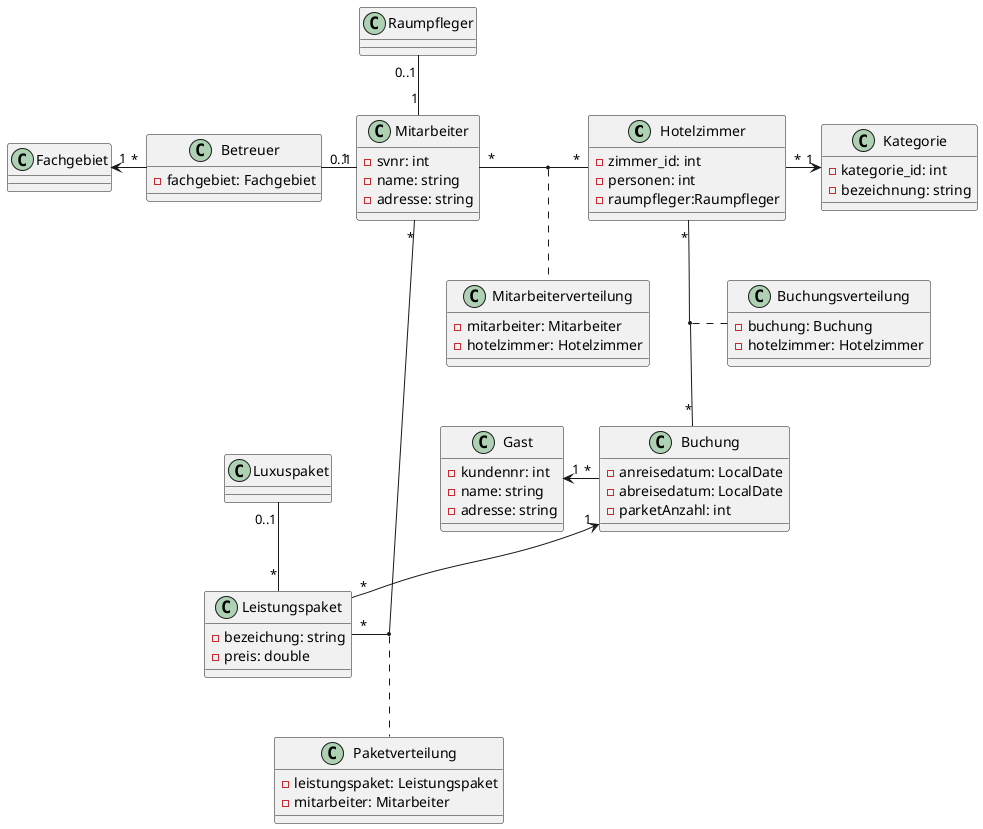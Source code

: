 @startuml
'https://plantuml.com/class-diagram



class Hotelzimmer{
    -zimmer_id: int
    -personen: int
    -raumpfleger:Raumpfleger
}

class Kategorie{
    -kategorie_id: int
    -bezeichnung: string
}

class Mitarbeiter{
    -svnr: int
    -name: string
    -adresse: string
}

class Raumpfleger{

}

class Betreuer{
    -fachgebiet: Fachgebiet
}

class Fachgebiet{

}

class Gast{
    -kundennr: int
    -name: string
    -adresse: string
}

class Buchung{
    -anreisedatum: LocalDate
    -abreisedatum: LocalDate
    -parketAnzahl: int
}

class Buchungsverteilung{
    -buchung: Buchung
    -hotelzimmer: Hotelzimmer
}

class Mitarbeiterverteilung{
    -mitarbeiter: Mitarbeiter
    -hotelzimmer: Hotelzimmer
}

class Leistungspaket{
    -bezeichung: string
    -preis: double
}

class Luxuspaket{


}

class Paketverteilung{
    -leistungspaket: Leistungspaket
    -mitarbeiter: Mitarbeiter
}


Buchung "*" -l-> "1" Gast
Hotelzimmer "*" -- "*" Buchung
(Hotelzimmer, Buchung) .. Buchungsverteilung
Raumpfleger "0..1" -- "1" Mitarbeiter
Betreuer "0..1" -r- "1" Mitarbeiter
Mitarbeiter "*" -r- "*" Hotelzimmer
(Mitarbeiter, Hotelzimmer) .. Mitarbeiterverteilung
Betreuer "*" -l-> "1" Fachgebiet
Hotelzimmer "*" -r-> "1" Kategorie
Buchung "1" <-- "*" Leistungspaket
Leistungspaket "*" -l- "*" Mitarbeiter
(Leistungspaket, Mitarbeiter) .. Paketverteilung
Luxuspaket "0..1" -- "*" Leistungspaket

@enduml